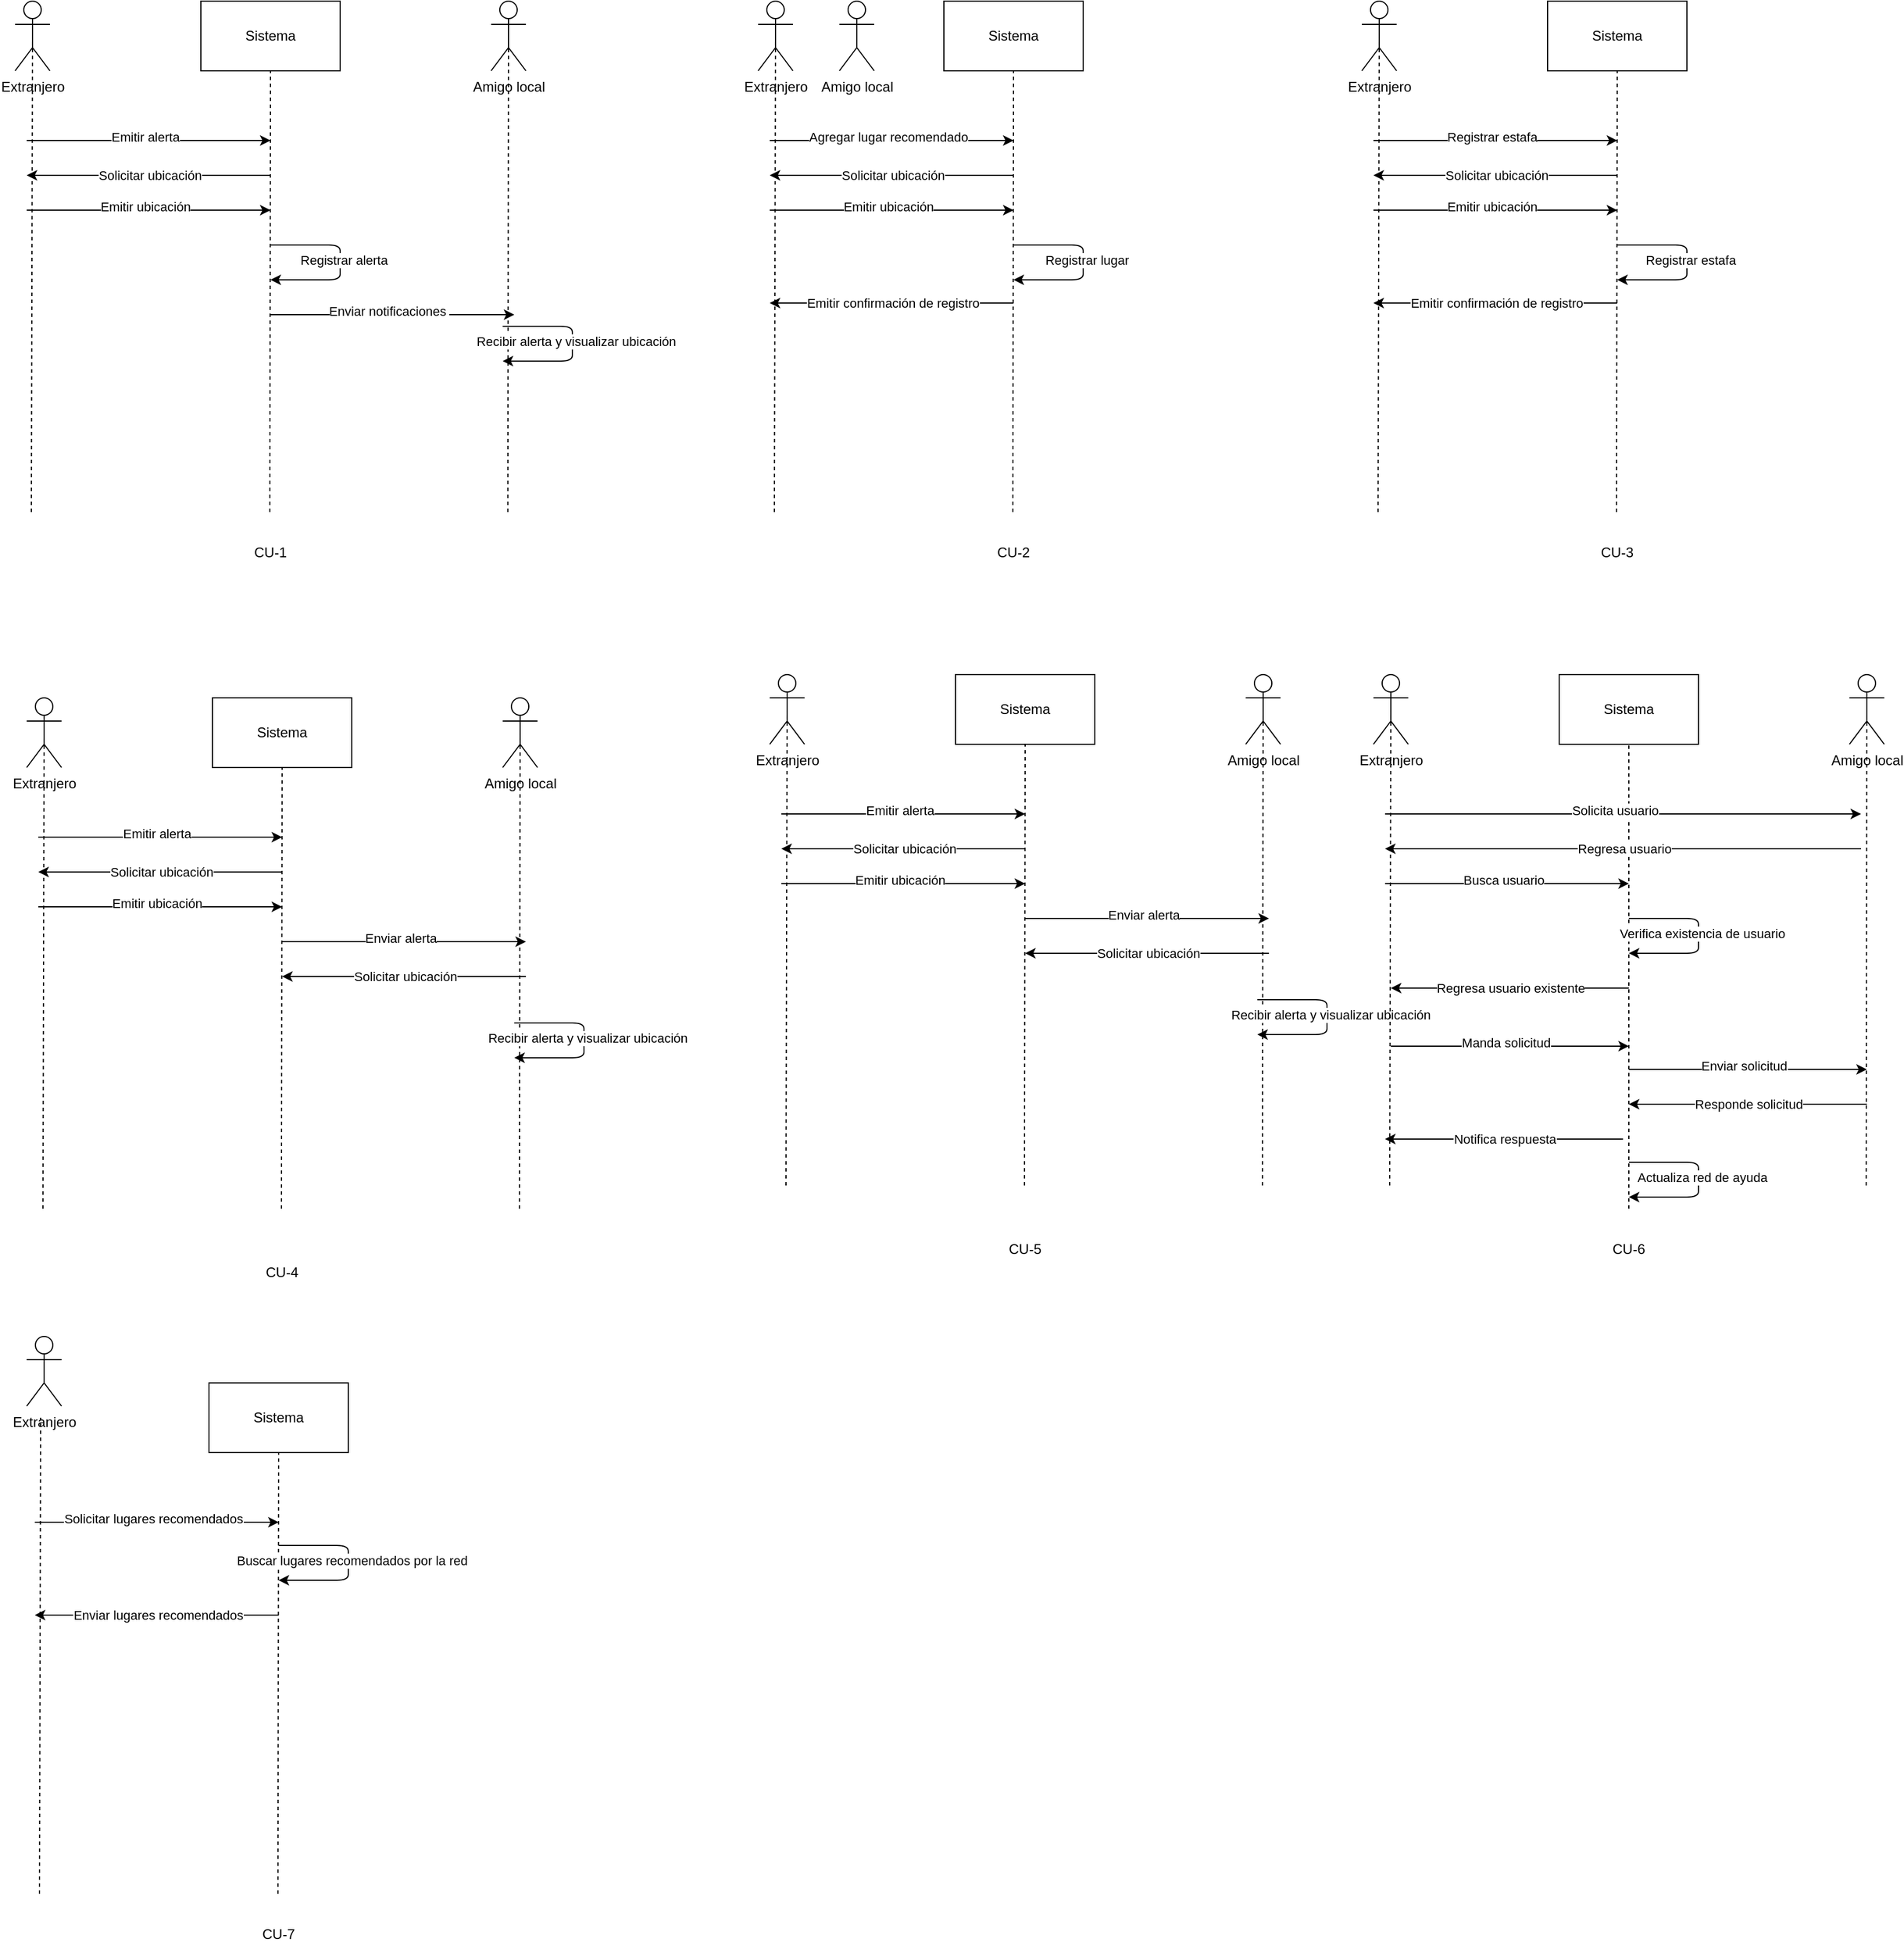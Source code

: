<mxfile>
    <diagram id="Y1JPKAt9YFIzYybnXab2" name="Page-1">
        <mxGraphModel dx="1888" dy="1175" grid="1" gridSize="10" guides="1" tooltips="1" connect="1" arrows="1" fold="1" page="1" pageScale="1" pageWidth="850" pageHeight="1100" math="0" shadow="0">
            <root>
                <mxCell id="0"/>
                <mxCell id="1" parent="0"/>
                <mxCell id="2" value="Extranjero" style="shape=umlActor;verticalLabelPosition=bottom;verticalAlign=top;html=1;outlineConnect=0;" parent="1" vertex="1">
                    <mxGeometry x="40" y="40" width="30" height="60" as="geometry"/>
                </mxCell>
                <mxCell id="3" value="Sistema" style="rounded=0;whiteSpace=wrap;html=1;" parent="1" vertex="1">
                    <mxGeometry x="200" y="40" width="120" height="60" as="geometry"/>
                </mxCell>
                <mxCell id="4" value="Amigo local" style="shape=umlActor;verticalLabelPosition=bottom;verticalAlign=top;html=1;outlineConnect=0;" parent="1" vertex="1">
                    <mxGeometry x="450" y="40" width="30" height="60" as="geometry"/>
                </mxCell>
                <mxCell id="5" value="" style="endArrow=none;dashed=1;html=1;entryX=0.5;entryY=0.5;entryDx=0;entryDy=0;entryPerimeter=0;" parent="1" target="2" edge="1">
                    <mxGeometry width="50" height="50" relative="1" as="geometry">
                        <mxPoint x="54" y="480" as="sourcePoint"/>
                        <mxPoint x="330" y="180" as="targetPoint"/>
                    </mxGeometry>
                </mxCell>
                <mxCell id="6" value="" style="endArrow=none;dashed=1;html=1;" parent="1" edge="1">
                    <mxGeometry width="50" height="50" relative="1" as="geometry">
                        <mxPoint x="259.41" y="480" as="sourcePoint"/>
                        <mxPoint x="260" y="100" as="targetPoint"/>
                    </mxGeometry>
                </mxCell>
                <mxCell id="7" value="" style="endArrow=none;dashed=1;html=1;entryX=0.5;entryY=0.5;entryDx=0;entryDy=0;entryPerimeter=0;" parent="1" target="4" edge="1">
                    <mxGeometry width="50" height="50" relative="1" as="geometry">
                        <mxPoint x="464.41" y="480" as="sourcePoint"/>
                        <mxPoint x="465.41" y="70" as="targetPoint"/>
                    </mxGeometry>
                </mxCell>
                <mxCell id="8" value="" style="endArrow=classic;html=1;" parent="1" edge="1">
                    <mxGeometry width="50" height="50" relative="1" as="geometry">
                        <mxPoint x="50" y="160" as="sourcePoint"/>
                        <mxPoint x="260" y="160" as="targetPoint"/>
                    </mxGeometry>
                </mxCell>
                <mxCell id="9" value="Emitir alerta" style="edgeLabel;html=1;align=center;verticalAlign=middle;resizable=0;points=[];" parent="8" vertex="1" connectable="0">
                    <mxGeometry x="-0.034" y="3" relative="1" as="geometry">
                        <mxPoint as="offset"/>
                    </mxGeometry>
                </mxCell>
                <mxCell id="12" value="" style="endArrow=classic;html=1;" parent="1" edge="1">
                    <mxGeometry width="50" height="50" relative="1" as="geometry">
                        <mxPoint x="260" y="190" as="sourcePoint"/>
                        <mxPoint x="50" y="190" as="targetPoint"/>
                    </mxGeometry>
                </mxCell>
                <mxCell id="13" value="Solicitar ubicación" style="edgeLabel;html=1;align=center;verticalAlign=middle;resizable=0;points=[];" parent="12" vertex="1" connectable="0">
                    <mxGeometry x="-0.003" relative="1" as="geometry">
                        <mxPoint as="offset"/>
                    </mxGeometry>
                </mxCell>
                <mxCell id="14" value="" style="endArrow=classic;html=1;" parent="1" edge="1">
                    <mxGeometry width="50" height="50" relative="1" as="geometry">
                        <mxPoint x="50" y="220" as="sourcePoint"/>
                        <mxPoint x="260" y="220" as="targetPoint"/>
                    </mxGeometry>
                </mxCell>
                <mxCell id="15" value="Emitir ubicación" style="edgeLabel;html=1;align=center;verticalAlign=middle;resizable=0;points=[];" parent="14" vertex="1" connectable="0">
                    <mxGeometry x="-0.034" y="3" relative="1" as="geometry">
                        <mxPoint as="offset"/>
                    </mxGeometry>
                </mxCell>
                <mxCell id="16" value="" style="endArrow=classic;html=1;" parent="1" edge="1">
                    <mxGeometry width="50" height="50" relative="1" as="geometry">
                        <mxPoint x="260" y="250" as="sourcePoint"/>
                        <mxPoint x="260" y="280" as="targetPoint"/>
                        <Array as="points">
                            <mxPoint x="320" y="250"/>
                            <mxPoint x="320" y="260"/>
                            <mxPoint x="320" y="280"/>
                        </Array>
                    </mxGeometry>
                </mxCell>
                <mxCell id="17" value="Registrar alerta" style="edgeLabel;html=1;align=center;verticalAlign=middle;resizable=0;points=[];" parent="16" vertex="1" connectable="0">
                    <mxGeometry x="-0.034" y="3" relative="1" as="geometry">
                        <mxPoint as="offset"/>
                    </mxGeometry>
                </mxCell>
                <mxCell id="18" value="" style="endArrow=classic;html=1;" parent="1" edge="1">
                    <mxGeometry width="50" height="50" relative="1" as="geometry">
                        <mxPoint x="260" y="310" as="sourcePoint"/>
                        <mxPoint x="470" y="310" as="targetPoint"/>
                    </mxGeometry>
                </mxCell>
                <mxCell id="19" value="Enviar notificaciones&amp;nbsp;" style="edgeLabel;html=1;align=center;verticalAlign=middle;resizable=0;points=[];" parent="18" vertex="1" connectable="0">
                    <mxGeometry x="-0.034" y="3" relative="1" as="geometry">
                        <mxPoint as="offset"/>
                    </mxGeometry>
                </mxCell>
                <mxCell id="20" value="" style="endArrow=classic;html=1;" parent="1" edge="1">
                    <mxGeometry width="50" height="50" relative="1" as="geometry">
                        <mxPoint x="460" y="320" as="sourcePoint"/>
                        <mxPoint x="460" y="350" as="targetPoint"/>
                        <Array as="points">
                            <mxPoint x="520" y="320"/>
                            <mxPoint x="520" y="330"/>
                            <mxPoint x="520" y="350"/>
                        </Array>
                    </mxGeometry>
                </mxCell>
                <mxCell id="21" value="Recibir alerta y visualizar ubicación" style="edgeLabel;html=1;align=center;verticalAlign=middle;resizable=0;points=[];" parent="20" vertex="1" connectable="0">
                    <mxGeometry x="-0.034" y="3" relative="1" as="geometry">
                        <mxPoint as="offset"/>
                    </mxGeometry>
                </mxCell>
                <mxCell id="22" value="CU-1" style="text;html=1;strokeColor=none;fillColor=none;align=center;verticalAlign=middle;whiteSpace=wrap;rounded=0;" parent="1" vertex="1">
                    <mxGeometry x="230" y="500" width="60" height="30" as="geometry"/>
                </mxCell>
                <mxCell id="61" value="Extranjero" style="shape=umlActor;verticalLabelPosition=bottom;verticalAlign=top;html=1;outlineConnect=0;" parent="1" vertex="1">
                    <mxGeometry x="680" y="40" width="30" height="60" as="geometry"/>
                </mxCell>
                <mxCell id="62" value="Sistema" style="rounded=0;whiteSpace=wrap;html=1;" parent="1" vertex="1">
                    <mxGeometry x="840" y="40" width="120" height="60" as="geometry"/>
                </mxCell>
                <mxCell id="63" value="Amigo local&lt;br&gt;" style="shape=umlActor;verticalLabelPosition=bottom;verticalAlign=top;html=1;outlineConnect=0;" parent="1" vertex="1">
                    <mxGeometry x="750" y="40" width="30" height="60" as="geometry"/>
                </mxCell>
                <mxCell id="64" value="" style="endArrow=none;dashed=1;html=1;entryX=0.5;entryY=0.5;entryDx=0;entryDy=0;entryPerimeter=0;" parent="1" target="61" edge="1">
                    <mxGeometry width="50" height="50" relative="1" as="geometry">
                        <mxPoint x="694" y="480" as="sourcePoint"/>
                        <mxPoint x="970" y="180" as="targetPoint"/>
                    </mxGeometry>
                </mxCell>
                <mxCell id="65" value="" style="endArrow=none;dashed=1;html=1;" parent="1" edge="1">
                    <mxGeometry width="50" height="50" relative="1" as="geometry">
                        <mxPoint x="899.41" y="480" as="sourcePoint"/>
                        <mxPoint x="900" y="100" as="targetPoint"/>
                    </mxGeometry>
                </mxCell>
                <mxCell id="67" value="" style="endArrow=classic;html=1;" parent="1" edge="1">
                    <mxGeometry width="50" height="50" relative="1" as="geometry">
                        <mxPoint x="690" y="160" as="sourcePoint"/>
                        <mxPoint x="900" y="160" as="targetPoint"/>
                    </mxGeometry>
                </mxCell>
                <mxCell id="68" value="Agregar lugar recomendado" style="edgeLabel;html=1;align=center;verticalAlign=middle;resizable=0;points=[];" parent="67" vertex="1" connectable="0">
                    <mxGeometry x="-0.034" y="3" relative="1" as="geometry">
                        <mxPoint as="offset"/>
                    </mxGeometry>
                </mxCell>
                <mxCell id="69" value="" style="endArrow=classic;html=1;" parent="1" edge="1">
                    <mxGeometry width="50" height="50" relative="1" as="geometry">
                        <mxPoint x="900" y="190" as="sourcePoint"/>
                        <mxPoint x="690" y="190" as="targetPoint"/>
                    </mxGeometry>
                </mxCell>
                <mxCell id="70" value="Solicitar ubicación" style="edgeLabel;html=1;align=center;verticalAlign=middle;resizable=0;points=[];" parent="69" vertex="1" connectable="0">
                    <mxGeometry x="-0.003" relative="1" as="geometry">
                        <mxPoint as="offset"/>
                    </mxGeometry>
                </mxCell>
                <mxCell id="71" value="" style="endArrow=classic;html=1;" parent="1" edge="1">
                    <mxGeometry width="50" height="50" relative="1" as="geometry">
                        <mxPoint x="690" y="220" as="sourcePoint"/>
                        <mxPoint x="900" y="220" as="targetPoint"/>
                    </mxGeometry>
                </mxCell>
                <mxCell id="72" value="Emitir ubicación" style="edgeLabel;html=1;align=center;verticalAlign=middle;resizable=0;points=[];" parent="71" vertex="1" connectable="0">
                    <mxGeometry x="-0.034" y="3" relative="1" as="geometry">
                        <mxPoint as="offset"/>
                    </mxGeometry>
                </mxCell>
                <mxCell id="73" value="" style="endArrow=classic;html=1;" parent="1" edge="1">
                    <mxGeometry width="50" height="50" relative="1" as="geometry">
                        <mxPoint x="900" y="250" as="sourcePoint"/>
                        <mxPoint x="900" y="280" as="targetPoint"/>
                        <Array as="points">
                            <mxPoint x="960" y="250"/>
                            <mxPoint x="960" y="260"/>
                            <mxPoint x="960" y="280"/>
                        </Array>
                    </mxGeometry>
                </mxCell>
                <mxCell id="74" value="Registrar lugar" style="edgeLabel;html=1;align=center;verticalAlign=middle;resizable=0;points=[];" parent="73" vertex="1" connectable="0">
                    <mxGeometry x="-0.034" y="3" relative="1" as="geometry">
                        <mxPoint as="offset"/>
                    </mxGeometry>
                </mxCell>
                <mxCell id="79" value="CU-2" style="text;html=1;strokeColor=none;fillColor=none;align=center;verticalAlign=middle;whiteSpace=wrap;rounded=0;" parent="1" vertex="1">
                    <mxGeometry x="870" y="500" width="60" height="30" as="geometry"/>
                </mxCell>
                <mxCell id="86" value="Extranjero" style="shape=umlActor;verticalLabelPosition=bottom;verticalAlign=top;html=1;outlineConnect=0;" parent="1" vertex="1">
                    <mxGeometry x="1200" y="40" width="30" height="60" as="geometry"/>
                </mxCell>
                <mxCell id="87" value="Sistema" style="rounded=0;whiteSpace=wrap;html=1;" parent="1" vertex="1">
                    <mxGeometry x="1360" y="40" width="120" height="60" as="geometry"/>
                </mxCell>
                <mxCell id="89" value="" style="endArrow=none;dashed=1;html=1;entryX=0.5;entryY=0.5;entryDx=0;entryDy=0;entryPerimeter=0;" parent="1" target="86" edge="1">
                    <mxGeometry width="50" height="50" relative="1" as="geometry">
                        <mxPoint x="1214" y="480" as="sourcePoint"/>
                        <mxPoint x="1490" y="180" as="targetPoint"/>
                    </mxGeometry>
                </mxCell>
                <mxCell id="90" value="" style="endArrow=none;dashed=1;html=1;" parent="1" edge="1">
                    <mxGeometry width="50" height="50" relative="1" as="geometry">
                        <mxPoint x="1419.41" y="480" as="sourcePoint"/>
                        <mxPoint x="1420" y="100" as="targetPoint"/>
                    </mxGeometry>
                </mxCell>
                <mxCell id="92" value="" style="endArrow=classic;html=1;" parent="1" edge="1">
                    <mxGeometry width="50" height="50" relative="1" as="geometry">
                        <mxPoint x="1210" y="160" as="sourcePoint"/>
                        <mxPoint x="1420" y="160" as="targetPoint"/>
                    </mxGeometry>
                </mxCell>
                <mxCell id="93" value="Registrar estafa" style="edgeLabel;html=1;align=center;verticalAlign=middle;resizable=0;points=[];" parent="92" vertex="1" connectable="0">
                    <mxGeometry x="-0.034" y="3" relative="1" as="geometry">
                        <mxPoint as="offset"/>
                    </mxGeometry>
                </mxCell>
                <mxCell id="94" value="" style="endArrow=classic;html=1;" parent="1" edge="1">
                    <mxGeometry width="50" height="50" relative="1" as="geometry">
                        <mxPoint x="1420" y="190" as="sourcePoint"/>
                        <mxPoint x="1210" y="190" as="targetPoint"/>
                    </mxGeometry>
                </mxCell>
                <mxCell id="95" value="Solicitar ubicación" style="edgeLabel;html=1;align=center;verticalAlign=middle;resizable=0;points=[];" parent="94" vertex="1" connectable="0">
                    <mxGeometry x="-0.003" relative="1" as="geometry">
                        <mxPoint as="offset"/>
                    </mxGeometry>
                </mxCell>
                <mxCell id="96" value="" style="endArrow=classic;html=1;" parent="1" edge="1">
                    <mxGeometry width="50" height="50" relative="1" as="geometry">
                        <mxPoint x="1210" y="220" as="sourcePoint"/>
                        <mxPoint x="1420" y="220" as="targetPoint"/>
                    </mxGeometry>
                </mxCell>
                <mxCell id="97" value="Emitir ubicación" style="edgeLabel;html=1;align=center;verticalAlign=middle;resizable=0;points=[];" parent="96" vertex="1" connectable="0">
                    <mxGeometry x="-0.034" y="3" relative="1" as="geometry">
                        <mxPoint as="offset"/>
                    </mxGeometry>
                </mxCell>
                <mxCell id="98" value="" style="endArrow=classic;html=1;" parent="1" edge="1">
                    <mxGeometry width="50" height="50" relative="1" as="geometry">
                        <mxPoint x="1420" y="250" as="sourcePoint"/>
                        <mxPoint x="1420" y="280" as="targetPoint"/>
                        <Array as="points">
                            <mxPoint x="1480" y="250"/>
                            <mxPoint x="1480" y="260"/>
                            <mxPoint x="1480" y="280"/>
                        </Array>
                    </mxGeometry>
                </mxCell>
                <mxCell id="99" value="Registrar estafa" style="edgeLabel;html=1;align=center;verticalAlign=middle;resizable=0;points=[];" parent="98" vertex="1" connectable="0">
                    <mxGeometry x="-0.034" y="3" relative="1" as="geometry">
                        <mxPoint as="offset"/>
                    </mxGeometry>
                </mxCell>
                <mxCell id="100" value="CU-3" style="text;html=1;strokeColor=none;fillColor=none;align=center;verticalAlign=middle;whiteSpace=wrap;rounded=0;" parent="1" vertex="1">
                    <mxGeometry x="1390" y="500" width="60" height="30" as="geometry"/>
                </mxCell>
                <mxCell id="107" value="Extranjero" style="shape=umlActor;verticalLabelPosition=bottom;verticalAlign=top;html=1;outlineConnect=0;" parent="1" vertex="1">
                    <mxGeometry x="50" y="640" width="30" height="60" as="geometry"/>
                </mxCell>
                <mxCell id="108" value="Sistema" style="rounded=0;whiteSpace=wrap;html=1;" parent="1" vertex="1">
                    <mxGeometry x="210" y="640" width="120" height="60" as="geometry"/>
                </mxCell>
                <mxCell id="109" value="Amigo local" style="shape=umlActor;verticalLabelPosition=bottom;verticalAlign=top;html=1;outlineConnect=0;" parent="1" vertex="1">
                    <mxGeometry x="460" y="640" width="30" height="60" as="geometry"/>
                </mxCell>
                <mxCell id="110" value="" style="endArrow=none;dashed=1;html=1;entryX=0.5;entryY=0.5;entryDx=0;entryDy=0;entryPerimeter=0;" parent="1" target="107" edge="1">
                    <mxGeometry width="50" height="50" relative="1" as="geometry">
                        <mxPoint x="64" y="1080" as="sourcePoint"/>
                        <mxPoint x="340" y="780" as="targetPoint"/>
                    </mxGeometry>
                </mxCell>
                <mxCell id="111" value="" style="endArrow=none;dashed=1;html=1;" parent="1" edge="1">
                    <mxGeometry width="50" height="50" relative="1" as="geometry">
                        <mxPoint x="269.41" y="1080" as="sourcePoint"/>
                        <mxPoint x="270" y="700" as="targetPoint"/>
                    </mxGeometry>
                </mxCell>
                <mxCell id="112" value="" style="endArrow=none;dashed=1;html=1;entryX=0.5;entryY=0.5;entryDx=0;entryDy=0;entryPerimeter=0;" parent="1" target="109" edge="1">
                    <mxGeometry width="50" height="50" relative="1" as="geometry">
                        <mxPoint x="474.41" y="1080" as="sourcePoint"/>
                        <mxPoint x="475.41" y="670" as="targetPoint"/>
                    </mxGeometry>
                </mxCell>
                <mxCell id="113" value="" style="endArrow=classic;html=1;" parent="1" edge="1">
                    <mxGeometry width="50" height="50" relative="1" as="geometry">
                        <mxPoint x="60" y="760" as="sourcePoint"/>
                        <mxPoint x="270" y="760" as="targetPoint"/>
                    </mxGeometry>
                </mxCell>
                <mxCell id="114" value="Emitir alerta" style="edgeLabel;html=1;align=center;verticalAlign=middle;resizable=0;points=[];" parent="113" vertex="1" connectable="0">
                    <mxGeometry x="-0.034" y="3" relative="1" as="geometry">
                        <mxPoint as="offset"/>
                    </mxGeometry>
                </mxCell>
                <mxCell id="115" value="" style="endArrow=classic;html=1;" parent="1" edge="1">
                    <mxGeometry width="50" height="50" relative="1" as="geometry">
                        <mxPoint x="270" y="790" as="sourcePoint"/>
                        <mxPoint x="60" y="790" as="targetPoint"/>
                    </mxGeometry>
                </mxCell>
                <mxCell id="116" value="Solicitar ubicación" style="edgeLabel;html=1;align=center;verticalAlign=middle;resizable=0;points=[];" parent="115" vertex="1" connectable="0">
                    <mxGeometry x="-0.003" relative="1" as="geometry">
                        <mxPoint as="offset"/>
                    </mxGeometry>
                </mxCell>
                <mxCell id="117" value="" style="endArrow=classic;html=1;" parent="1" edge="1">
                    <mxGeometry width="50" height="50" relative="1" as="geometry">
                        <mxPoint x="60" y="820" as="sourcePoint"/>
                        <mxPoint x="270" y="820" as="targetPoint"/>
                    </mxGeometry>
                </mxCell>
                <mxCell id="118" value="Emitir ubicación" style="edgeLabel;html=1;align=center;verticalAlign=middle;resizable=0;points=[];" parent="117" vertex="1" connectable="0">
                    <mxGeometry x="-0.034" y="3" relative="1" as="geometry">
                        <mxPoint as="offset"/>
                    </mxGeometry>
                </mxCell>
                <mxCell id="121" value="" style="endArrow=classic;html=1;" parent="1" edge="1">
                    <mxGeometry width="50" height="50" relative="1" as="geometry">
                        <mxPoint x="270" y="850" as="sourcePoint"/>
                        <mxPoint x="480" y="850" as="targetPoint"/>
                    </mxGeometry>
                </mxCell>
                <mxCell id="122" value="Enviar alerta" style="edgeLabel;html=1;align=center;verticalAlign=middle;resizable=0;points=[];" parent="121" vertex="1" connectable="0">
                    <mxGeometry x="-0.034" y="3" relative="1" as="geometry">
                        <mxPoint as="offset"/>
                    </mxGeometry>
                </mxCell>
                <mxCell id="123" value="" style="endArrow=classic;html=1;" parent="1" edge="1">
                    <mxGeometry width="50" height="50" relative="1" as="geometry">
                        <mxPoint x="470" y="920" as="sourcePoint"/>
                        <mxPoint x="470" y="950" as="targetPoint"/>
                        <Array as="points">
                            <mxPoint x="530" y="920"/>
                            <mxPoint x="530" y="930"/>
                            <mxPoint x="530" y="950"/>
                        </Array>
                    </mxGeometry>
                </mxCell>
                <mxCell id="124" value="Recibir alerta y visualizar ubicación" style="edgeLabel;html=1;align=center;verticalAlign=middle;resizable=0;points=[];" parent="123" vertex="1" connectable="0">
                    <mxGeometry x="-0.034" y="3" relative="1" as="geometry">
                        <mxPoint as="offset"/>
                    </mxGeometry>
                </mxCell>
                <mxCell id="125" value="CU-4" style="text;html=1;strokeColor=none;fillColor=none;align=center;verticalAlign=middle;whiteSpace=wrap;rounded=0;" parent="1" vertex="1">
                    <mxGeometry x="240" y="1120" width="60" height="30" as="geometry"/>
                </mxCell>
                <mxCell id="126" value="" style="endArrow=classic;html=1;" parent="1" edge="1">
                    <mxGeometry width="50" height="50" relative="1" as="geometry">
                        <mxPoint x="480.0" y="880" as="sourcePoint"/>
                        <mxPoint x="270" y="880" as="targetPoint"/>
                    </mxGeometry>
                </mxCell>
                <mxCell id="127" value="Solicitar ubicación" style="edgeLabel;html=1;align=center;verticalAlign=middle;resizable=0;points=[];" parent="126" vertex="1" connectable="0">
                    <mxGeometry x="-0.003" relative="1" as="geometry">
                        <mxPoint as="offset"/>
                    </mxGeometry>
                </mxCell>
                <mxCell id="128" value="Extranjero" style="shape=umlActor;verticalLabelPosition=bottom;verticalAlign=top;html=1;outlineConnect=0;" parent="1" vertex="1">
                    <mxGeometry x="690" y="620" width="30" height="60" as="geometry"/>
                </mxCell>
                <mxCell id="129" value="Sistema" style="rounded=0;whiteSpace=wrap;html=1;" parent="1" vertex="1">
                    <mxGeometry x="850" y="620" width="120" height="60" as="geometry"/>
                </mxCell>
                <mxCell id="130" value="Amigo local" style="shape=umlActor;verticalLabelPosition=bottom;verticalAlign=top;html=1;outlineConnect=0;" parent="1" vertex="1">
                    <mxGeometry x="1100" y="620" width="30" height="60" as="geometry"/>
                </mxCell>
                <mxCell id="131" value="" style="endArrow=none;dashed=1;html=1;entryX=0.5;entryY=0.5;entryDx=0;entryDy=0;entryPerimeter=0;" parent="1" target="128" edge="1">
                    <mxGeometry width="50" height="50" relative="1" as="geometry">
                        <mxPoint x="704" y="1060" as="sourcePoint"/>
                        <mxPoint x="980" y="760" as="targetPoint"/>
                    </mxGeometry>
                </mxCell>
                <mxCell id="132" value="" style="endArrow=none;dashed=1;html=1;" parent="1" edge="1">
                    <mxGeometry width="50" height="50" relative="1" as="geometry">
                        <mxPoint x="909.41" y="1060" as="sourcePoint"/>
                        <mxPoint x="910" y="680" as="targetPoint"/>
                    </mxGeometry>
                </mxCell>
                <mxCell id="133" value="" style="endArrow=none;dashed=1;html=1;entryX=0.5;entryY=0.5;entryDx=0;entryDy=0;entryPerimeter=0;" parent="1" target="130" edge="1">
                    <mxGeometry width="50" height="50" relative="1" as="geometry">
                        <mxPoint x="1114.41" y="1060" as="sourcePoint"/>
                        <mxPoint x="1115.41" y="650" as="targetPoint"/>
                    </mxGeometry>
                </mxCell>
                <mxCell id="134" value="" style="endArrow=classic;html=1;" parent="1" edge="1">
                    <mxGeometry width="50" height="50" relative="1" as="geometry">
                        <mxPoint x="700" y="740" as="sourcePoint"/>
                        <mxPoint x="910" y="740" as="targetPoint"/>
                    </mxGeometry>
                </mxCell>
                <mxCell id="135" value="Emitir alerta" style="edgeLabel;html=1;align=center;verticalAlign=middle;resizable=0;points=[];" parent="134" vertex="1" connectable="0">
                    <mxGeometry x="-0.034" y="3" relative="1" as="geometry">
                        <mxPoint as="offset"/>
                    </mxGeometry>
                </mxCell>
                <mxCell id="136" value="" style="endArrow=classic;html=1;" parent="1" edge="1">
                    <mxGeometry width="50" height="50" relative="1" as="geometry">
                        <mxPoint x="910" y="770" as="sourcePoint"/>
                        <mxPoint x="700" y="770" as="targetPoint"/>
                    </mxGeometry>
                </mxCell>
                <mxCell id="137" value="Solicitar ubicación" style="edgeLabel;html=1;align=center;verticalAlign=middle;resizable=0;points=[];" parent="136" vertex="1" connectable="0">
                    <mxGeometry x="-0.003" relative="1" as="geometry">
                        <mxPoint as="offset"/>
                    </mxGeometry>
                </mxCell>
                <mxCell id="138" value="" style="endArrow=classic;html=1;" parent="1" edge="1">
                    <mxGeometry width="50" height="50" relative="1" as="geometry">
                        <mxPoint x="700" y="800" as="sourcePoint"/>
                        <mxPoint x="910" y="800" as="targetPoint"/>
                    </mxGeometry>
                </mxCell>
                <mxCell id="139" value="Emitir ubicación" style="edgeLabel;html=1;align=center;verticalAlign=middle;resizable=0;points=[];" parent="138" vertex="1" connectable="0">
                    <mxGeometry x="-0.034" y="3" relative="1" as="geometry">
                        <mxPoint as="offset"/>
                    </mxGeometry>
                </mxCell>
                <mxCell id="140" value="" style="endArrow=classic;html=1;" parent="1" edge="1">
                    <mxGeometry width="50" height="50" relative="1" as="geometry">
                        <mxPoint x="910" y="830" as="sourcePoint"/>
                        <mxPoint x="1120" y="830" as="targetPoint"/>
                    </mxGeometry>
                </mxCell>
                <mxCell id="141" value="Enviar alerta" style="edgeLabel;html=1;align=center;verticalAlign=middle;resizable=0;points=[];" parent="140" vertex="1" connectable="0">
                    <mxGeometry x="-0.034" y="3" relative="1" as="geometry">
                        <mxPoint as="offset"/>
                    </mxGeometry>
                </mxCell>
                <mxCell id="142" value="" style="endArrow=classic;html=1;" parent="1" edge="1">
                    <mxGeometry width="50" height="50" relative="1" as="geometry">
                        <mxPoint x="1110" y="900" as="sourcePoint"/>
                        <mxPoint x="1110" y="930" as="targetPoint"/>
                        <Array as="points">
                            <mxPoint x="1170" y="900"/>
                            <mxPoint x="1170" y="910"/>
                            <mxPoint x="1170" y="930"/>
                        </Array>
                    </mxGeometry>
                </mxCell>
                <mxCell id="143" value="Recibir alerta y visualizar ubicación" style="edgeLabel;html=1;align=center;verticalAlign=middle;resizable=0;points=[];" parent="142" vertex="1" connectable="0">
                    <mxGeometry x="-0.034" y="3" relative="1" as="geometry">
                        <mxPoint as="offset"/>
                    </mxGeometry>
                </mxCell>
                <mxCell id="144" value="CU-5" style="text;html=1;strokeColor=none;fillColor=none;align=center;verticalAlign=middle;whiteSpace=wrap;rounded=0;" parent="1" vertex="1">
                    <mxGeometry x="880" y="1100" width="60" height="30" as="geometry"/>
                </mxCell>
                <mxCell id="145" value="" style="endArrow=classic;html=1;" parent="1" edge="1">
                    <mxGeometry width="50" height="50" relative="1" as="geometry">
                        <mxPoint x="1120" y="860" as="sourcePoint"/>
                        <mxPoint x="910" y="860" as="targetPoint"/>
                    </mxGeometry>
                </mxCell>
                <mxCell id="146" value="Solicitar ubicación" style="edgeLabel;html=1;align=center;verticalAlign=middle;resizable=0;points=[];" parent="145" vertex="1" connectable="0">
                    <mxGeometry x="-0.003" relative="1" as="geometry">
                        <mxPoint as="offset"/>
                    </mxGeometry>
                </mxCell>
                <mxCell id="147" value="Extranjero" style="shape=umlActor;verticalLabelPosition=bottom;verticalAlign=top;html=1;outlineConnect=0;" parent="1" vertex="1">
                    <mxGeometry x="1210" y="620" width="30" height="60" as="geometry"/>
                </mxCell>
                <mxCell id="148" value="Sistema" style="rounded=0;whiteSpace=wrap;html=1;" parent="1" vertex="1">
                    <mxGeometry x="1370" y="620" width="120" height="60" as="geometry"/>
                </mxCell>
                <mxCell id="149" value="Amigo local" style="shape=umlActor;verticalLabelPosition=bottom;verticalAlign=top;html=1;outlineConnect=0;" parent="1" vertex="1">
                    <mxGeometry x="1620" y="620" width="30" height="60" as="geometry"/>
                </mxCell>
                <mxCell id="150" value="" style="endArrow=none;dashed=1;html=1;entryX=0.5;entryY=0.5;entryDx=0;entryDy=0;entryPerimeter=0;" parent="1" target="147" edge="1">
                    <mxGeometry width="50" height="50" relative="1" as="geometry">
                        <mxPoint x="1224" y="1060" as="sourcePoint"/>
                        <mxPoint x="1500" y="760" as="targetPoint"/>
                    </mxGeometry>
                </mxCell>
                <mxCell id="151" value="" style="endArrow=none;dashed=1;html=1;" parent="1" edge="1">
                    <mxGeometry width="50" height="50" relative="1" as="geometry">
                        <mxPoint x="1430" y="1080" as="sourcePoint"/>
                        <mxPoint x="1430" y="680" as="targetPoint"/>
                    </mxGeometry>
                </mxCell>
                <mxCell id="152" value="" style="endArrow=none;dashed=1;html=1;entryX=0.5;entryY=0.5;entryDx=0;entryDy=0;entryPerimeter=0;" parent="1" target="149" edge="1">
                    <mxGeometry width="50" height="50" relative="1" as="geometry">
                        <mxPoint x="1634.41" y="1060" as="sourcePoint"/>
                        <mxPoint x="1635.41" y="650" as="targetPoint"/>
                    </mxGeometry>
                </mxCell>
                <mxCell id="153" value="" style="endArrow=classic;html=1;" parent="1" edge="1">
                    <mxGeometry width="50" height="50" relative="1" as="geometry">
                        <mxPoint x="1220" y="740" as="sourcePoint"/>
                        <mxPoint x="1630" y="740" as="targetPoint"/>
                    </mxGeometry>
                </mxCell>
                <mxCell id="154" value="Solicita usuario" style="edgeLabel;html=1;align=center;verticalAlign=middle;resizable=0;points=[];" parent="153" vertex="1" connectable="0">
                    <mxGeometry x="-0.034" y="3" relative="1" as="geometry">
                        <mxPoint as="offset"/>
                    </mxGeometry>
                </mxCell>
                <mxCell id="155" value="" style="endArrow=classic;html=1;" parent="1" edge="1">
                    <mxGeometry width="50" height="50" relative="1" as="geometry">
                        <mxPoint x="1630" y="770" as="sourcePoint"/>
                        <mxPoint x="1220" y="770" as="targetPoint"/>
                    </mxGeometry>
                </mxCell>
                <mxCell id="156" value="Regresa usuario" style="edgeLabel;html=1;align=center;verticalAlign=middle;resizable=0;points=[];" parent="155" vertex="1" connectable="0">
                    <mxGeometry x="-0.003" relative="1" as="geometry">
                        <mxPoint as="offset"/>
                    </mxGeometry>
                </mxCell>
                <mxCell id="157" value="" style="endArrow=classic;html=1;" parent="1" edge="1">
                    <mxGeometry width="50" height="50" relative="1" as="geometry">
                        <mxPoint x="1220" y="800" as="sourcePoint"/>
                        <mxPoint x="1430" y="800" as="targetPoint"/>
                    </mxGeometry>
                </mxCell>
                <mxCell id="158" value="Busca usuario" style="edgeLabel;html=1;align=center;verticalAlign=middle;resizable=0;points=[];" parent="157" vertex="1" connectable="0">
                    <mxGeometry x="-0.034" y="3" relative="1" as="geometry">
                        <mxPoint as="offset"/>
                    </mxGeometry>
                </mxCell>
                <mxCell id="163" value="CU-6" style="text;html=1;strokeColor=none;fillColor=none;align=center;verticalAlign=middle;whiteSpace=wrap;rounded=0;" parent="1" vertex="1">
                    <mxGeometry x="1400" y="1100" width="60" height="30" as="geometry"/>
                </mxCell>
                <mxCell id="166" value="" style="endArrow=classic;html=1;" parent="1" edge="1">
                    <mxGeometry width="50" height="50" relative="1" as="geometry">
                        <mxPoint x="1430" y="830" as="sourcePoint"/>
                        <mxPoint x="1430" y="860" as="targetPoint"/>
                        <Array as="points">
                            <mxPoint x="1490" y="830"/>
                            <mxPoint x="1490" y="840"/>
                            <mxPoint x="1490" y="860"/>
                        </Array>
                    </mxGeometry>
                </mxCell>
                <mxCell id="167" value="Verifica existencia de usuario" style="edgeLabel;html=1;align=center;verticalAlign=middle;resizable=0;points=[];" parent="166" vertex="1" connectable="0">
                    <mxGeometry x="-0.034" y="3" relative="1" as="geometry">
                        <mxPoint as="offset"/>
                    </mxGeometry>
                </mxCell>
                <mxCell id="170" value="" style="endArrow=classic;html=1;" parent="1" edge="1">
                    <mxGeometry width="50" height="50" relative="1" as="geometry">
                        <mxPoint x="1430" y="890" as="sourcePoint"/>
                        <mxPoint x="1225" y="890" as="targetPoint"/>
                    </mxGeometry>
                </mxCell>
                <mxCell id="171" value="Regresa usuario existente" style="edgeLabel;html=1;align=center;verticalAlign=middle;resizable=0;points=[];" parent="170" vertex="1" connectable="0">
                    <mxGeometry x="-0.003" relative="1" as="geometry">
                        <mxPoint as="offset"/>
                    </mxGeometry>
                </mxCell>
                <mxCell id="172" value="" style="endArrow=classic;html=1;" parent="1" edge="1">
                    <mxGeometry width="50" height="50" relative="1" as="geometry">
                        <mxPoint x="1225" y="940" as="sourcePoint"/>
                        <mxPoint x="1430" y="940" as="targetPoint"/>
                    </mxGeometry>
                </mxCell>
                <mxCell id="173" value="Manda solicitud" style="edgeLabel;html=1;align=center;verticalAlign=middle;resizable=0;points=[];" parent="172" vertex="1" connectable="0">
                    <mxGeometry x="-0.034" y="3" relative="1" as="geometry">
                        <mxPoint as="offset"/>
                    </mxGeometry>
                </mxCell>
                <mxCell id="174" value="" style="endArrow=classic;html=1;" parent="1" edge="1">
                    <mxGeometry width="50" height="50" relative="1" as="geometry">
                        <mxPoint x="1430" y="960" as="sourcePoint"/>
                        <mxPoint x="1635" y="960" as="targetPoint"/>
                    </mxGeometry>
                </mxCell>
                <mxCell id="175" value="Enviar solicitud" style="edgeLabel;html=1;align=center;verticalAlign=middle;resizable=0;points=[];" parent="174" vertex="1" connectable="0">
                    <mxGeometry x="-0.034" y="3" relative="1" as="geometry">
                        <mxPoint as="offset"/>
                    </mxGeometry>
                </mxCell>
                <mxCell id="178" value="" style="endArrow=classic;html=1;" parent="1" edge="1">
                    <mxGeometry width="50" height="50" relative="1" as="geometry">
                        <mxPoint x="1635" y="990" as="sourcePoint"/>
                        <mxPoint x="1430" y="990" as="targetPoint"/>
                    </mxGeometry>
                </mxCell>
                <mxCell id="179" value="Responde solicitud" style="edgeLabel;html=1;align=center;verticalAlign=middle;resizable=0;points=[];" parent="178" vertex="1" connectable="0">
                    <mxGeometry x="-0.003" relative="1" as="geometry">
                        <mxPoint as="offset"/>
                    </mxGeometry>
                </mxCell>
                <mxCell id="180" value="" style="endArrow=classic;html=1;" parent="1" edge="1">
                    <mxGeometry width="50" height="50" relative="1" as="geometry">
                        <mxPoint x="1425" y="1020" as="sourcePoint"/>
                        <mxPoint x="1220" y="1020" as="targetPoint"/>
                    </mxGeometry>
                </mxCell>
                <mxCell id="181" value="Notifica respuesta" style="edgeLabel;html=1;align=center;verticalAlign=middle;resizable=0;points=[];" parent="180" vertex="1" connectable="0">
                    <mxGeometry x="-0.003" relative="1" as="geometry">
                        <mxPoint as="offset"/>
                    </mxGeometry>
                </mxCell>
                <mxCell id="182" value="" style="endArrow=classic;html=1;" parent="1" edge="1">
                    <mxGeometry width="50" height="50" relative="1" as="geometry">
                        <mxPoint x="1430" y="1040" as="sourcePoint"/>
                        <mxPoint x="1430" y="1070" as="targetPoint"/>
                        <Array as="points">
                            <mxPoint x="1490" y="1040"/>
                            <mxPoint x="1490" y="1050"/>
                            <mxPoint x="1490" y="1070"/>
                        </Array>
                    </mxGeometry>
                </mxCell>
                <mxCell id="183" value="Actualiza red de ayuda" style="edgeLabel;html=1;align=center;verticalAlign=middle;resizable=0;points=[];" parent="182" vertex="1" connectable="0">
                    <mxGeometry x="-0.034" y="3" relative="1" as="geometry">
                        <mxPoint as="offset"/>
                    </mxGeometry>
                </mxCell>
                <mxCell id="185" value="" style="endArrow=classic;html=1;" edge="1" parent="1">
                    <mxGeometry width="50" height="50" relative="1" as="geometry">
                        <mxPoint x="900" y="300" as="sourcePoint"/>
                        <mxPoint x="690" y="300" as="targetPoint"/>
                    </mxGeometry>
                </mxCell>
                <mxCell id="186" value="Emitir confirmación de registro" style="edgeLabel;html=1;align=center;verticalAlign=middle;resizable=0;points=[];" vertex="1" connectable="0" parent="185">
                    <mxGeometry x="-0.003" relative="1" as="geometry">
                        <mxPoint as="offset"/>
                    </mxGeometry>
                </mxCell>
                <mxCell id="187" value="" style="endArrow=classic;html=1;" edge="1" parent="1">
                    <mxGeometry width="50" height="50" relative="1" as="geometry">
                        <mxPoint x="1420" y="300" as="sourcePoint"/>
                        <mxPoint x="1210" y="300" as="targetPoint"/>
                    </mxGeometry>
                </mxCell>
                <mxCell id="188" value="Emitir confirmación de registro" style="edgeLabel;html=1;align=center;verticalAlign=middle;resizable=0;points=[];" vertex="1" connectable="0" parent="187">
                    <mxGeometry x="-0.003" relative="1" as="geometry">
                        <mxPoint as="offset"/>
                    </mxGeometry>
                </mxCell>
                <mxCell id="189" value="Extranjero" style="shape=umlActor;verticalLabelPosition=bottom;verticalAlign=top;html=1;outlineConnect=0;" vertex="1" parent="1">
                    <mxGeometry x="50" y="1190" width="30" height="60" as="geometry"/>
                </mxCell>
                <mxCell id="190" value="Sistema" style="rounded=0;whiteSpace=wrap;html=1;" vertex="1" parent="1">
                    <mxGeometry x="207" y="1230" width="120" height="60" as="geometry"/>
                </mxCell>
                <mxCell id="191" value="" style="endArrow=none;dashed=1;html=1;entryX=0.5;entryY=0.5;entryDx=0;entryDy=0;entryPerimeter=0;" edge="1" parent="1">
                    <mxGeometry width="50" height="50" relative="1" as="geometry">
                        <mxPoint x="61" y="1670" as="sourcePoint"/>
                        <mxPoint x="62" y="1260" as="targetPoint"/>
                    </mxGeometry>
                </mxCell>
                <mxCell id="192" value="" style="endArrow=none;dashed=1;html=1;" edge="1" parent="1">
                    <mxGeometry width="50" height="50" relative="1" as="geometry">
                        <mxPoint x="266.41" y="1670" as="sourcePoint"/>
                        <mxPoint x="267" y="1290" as="targetPoint"/>
                    </mxGeometry>
                </mxCell>
                <mxCell id="193" value="" style="endArrow=classic;html=1;" edge="1" parent="1">
                    <mxGeometry width="50" height="50" relative="1" as="geometry">
                        <mxPoint x="57" y="1350" as="sourcePoint"/>
                        <mxPoint x="267" y="1350" as="targetPoint"/>
                    </mxGeometry>
                </mxCell>
                <mxCell id="194" value="Solicitar lugares recomendados" style="edgeLabel;html=1;align=center;verticalAlign=middle;resizable=0;points=[];" vertex="1" connectable="0" parent="193">
                    <mxGeometry x="-0.034" y="3" relative="1" as="geometry">
                        <mxPoint as="offset"/>
                    </mxGeometry>
                </mxCell>
                <mxCell id="199" value="" style="endArrow=classic;html=1;" edge="1" parent="1">
                    <mxGeometry width="50" height="50" relative="1" as="geometry">
                        <mxPoint x="267" y="1370" as="sourcePoint"/>
                        <mxPoint x="267" y="1400" as="targetPoint"/>
                        <Array as="points">
                            <mxPoint x="327" y="1370"/>
                            <mxPoint x="327" y="1380"/>
                            <mxPoint x="327" y="1400"/>
                        </Array>
                    </mxGeometry>
                </mxCell>
                <mxCell id="200" value="Buscar lugares recomendados por la red" style="edgeLabel;html=1;align=center;verticalAlign=middle;resizable=0;points=[];" vertex="1" connectable="0" parent="199">
                    <mxGeometry x="-0.034" y="3" relative="1" as="geometry">
                        <mxPoint as="offset"/>
                    </mxGeometry>
                </mxCell>
                <mxCell id="201" value="CU-7" style="text;html=1;strokeColor=none;fillColor=none;align=center;verticalAlign=middle;whiteSpace=wrap;rounded=0;" vertex="1" parent="1">
                    <mxGeometry x="237" y="1690" width="60" height="30" as="geometry"/>
                </mxCell>
                <mxCell id="202" value="" style="endArrow=classic;html=1;" edge="1" parent="1">
                    <mxGeometry width="50" height="50" relative="1" as="geometry">
                        <mxPoint x="267" y="1430" as="sourcePoint"/>
                        <mxPoint x="57" y="1430" as="targetPoint"/>
                    </mxGeometry>
                </mxCell>
                <mxCell id="204" value="Enviar lugares recomendados" style="edgeLabel;html=1;align=center;verticalAlign=middle;resizable=0;points=[];" vertex="1" connectable="0" parent="202">
                    <mxGeometry x="-0.005" relative="1" as="geometry">
                        <mxPoint as="offset"/>
                    </mxGeometry>
                </mxCell>
            </root>
        </mxGraphModel>
    </diagram>
</mxfile>